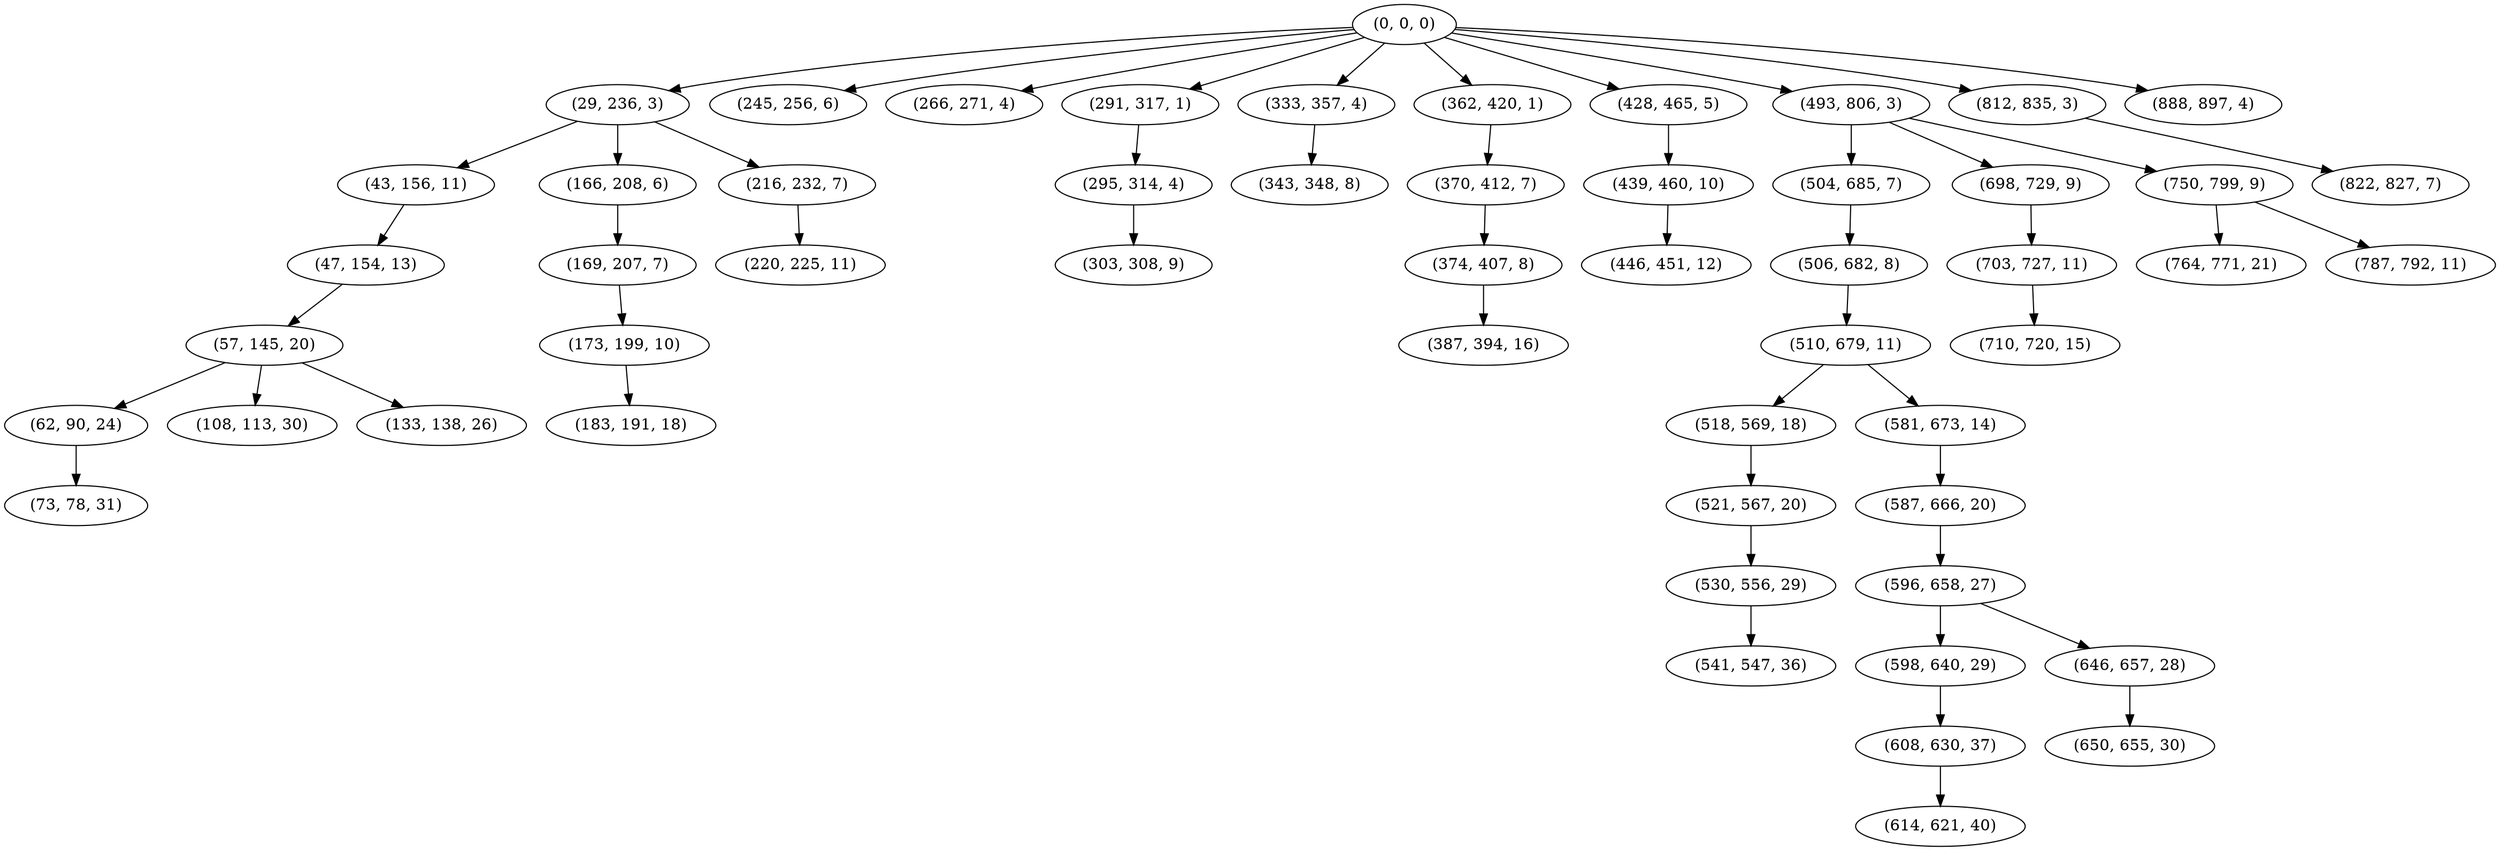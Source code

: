 digraph tree {
    "(0, 0, 0)";
    "(29, 236, 3)";
    "(43, 156, 11)";
    "(47, 154, 13)";
    "(57, 145, 20)";
    "(62, 90, 24)";
    "(73, 78, 31)";
    "(108, 113, 30)";
    "(133, 138, 26)";
    "(166, 208, 6)";
    "(169, 207, 7)";
    "(173, 199, 10)";
    "(183, 191, 18)";
    "(216, 232, 7)";
    "(220, 225, 11)";
    "(245, 256, 6)";
    "(266, 271, 4)";
    "(291, 317, 1)";
    "(295, 314, 4)";
    "(303, 308, 9)";
    "(333, 357, 4)";
    "(343, 348, 8)";
    "(362, 420, 1)";
    "(370, 412, 7)";
    "(374, 407, 8)";
    "(387, 394, 16)";
    "(428, 465, 5)";
    "(439, 460, 10)";
    "(446, 451, 12)";
    "(493, 806, 3)";
    "(504, 685, 7)";
    "(506, 682, 8)";
    "(510, 679, 11)";
    "(518, 569, 18)";
    "(521, 567, 20)";
    "(530, 556, 29)";
    "(541, 547, 36)";
    "(581, 673, 14)";
    "(587, 666, 20)";
    "(596, 658, 27)";
    "(598, 640, 29)";
    "(608, 630, 37)";
    "(614, 621, 40)";
    "(646, 657, 28)";
    "(650, 655, 30)";
    "(698, 729, 9)";
    "(703, 727, 11)";
    "(710, 720, 15)";
    "(750, 799, 9)";
    "(764, 771, 21)";
    "(787, 792, 11)";
    "(812, 835, 3)";
    "(822, 827, 7)";
    "(888, 897, 4)";
    "(0, 0, 0)" -> "(29, 236, 3)";
    "(0, 0, 0)" -> "(245, 256, 6)";
    "(0, 0, 0)" -> "(266, 271, 4)";
    "(0, 0, 0)" -> "(291, 317, 1)";
    "(0, 0, 0)" -> "(333, 357, 4)";
    "(0, 0, 0)" -> "(362, 420, 1)";
    "(0, 0, 0)" -> "(428, 465, 5)";
    "(0, 0, 0)" -> "(493, 806, 3)";
    "(0, 0, 0)" -> "(812, 835, 3)";
    "(0, 0, 0)" -> "(888, 897, 4)";
    "(29, 236, 3)" -> "(43, 156, 11)";
    "(29, 236, 3)" -> "(166, 208, 6)";
    "(29, 236, 3)" -> "(216, 232, 7)";
    "(43, 156, 11)" -> "(47, 154, 13)";
    "(47, 154, 13)" -> "(57, 145, 20)";
    "(57, 145, 20)" -> "(62, 90, 24)";
    "(57, 145, 20)" -> "(108, 113, 30)";
    "(57, 145, 20)" -> "(133, 138, 26)";
    "(62, 90, 24)" -> "(73, 78, 31)";
    "(166, 208, 6)" -> "(169, 207, 7)";
    "(169, 207, 7)" -> "(173, 199, 10)";
    "(173, 199, 10)" -> "(183, 191, 18)";
    "(216, 232, 7)" -> "(220, 225, 11)";
    "(291, 317, 1)" -> "(295, 314, 4)";
    "(295, 314, 4)" -> "(303, 308, 9)";
    "(333, 357, 4)" -> "(343, 348, 8)";
    "(362, 420, 1)" -> "(370, 412, 7)";
    "(370, 412, 7)" -> "(374, 407, 8)";
    "(374, 407, 8)" -> "(387, 394, 16)";
    "(428, 465, 5)" -> "(439, 460, 10)";
    "(439, 460, 10)" -> "(446, 451, 12)";
    "(493, 806, 3)" -> "(504, 685, 7)";
    "(493, 806, 3)" -> "(698, 729, 9)";
    "(493, 806, 3)" -> "(750, 799, 9)";
    "(504, 685, 7)" -> "(506, 682, 8)";
    "(506, 682, 8)" -> "(510, 679, 11)";
    "(510, 679, 11)" -> "(518, 569, 18)";
    "(510, 679, 11)" -> "(581, 673, 14)";
    "(518, 569, 18)" -> "(521, 567, 20)";
    "(521, 567, 20)" -> "(530, 556, 29)";
    "(530, 556, 29)" -> "(541, 547, 36)";
    "(581, 673, 14)" -> "(587, 666, 20)";
    "(587, 666, 20)" -> "(596, 658, 27)";
    "(596, 658, 27)" -> "(598, 640, 29)";
    "(596, 658, 27)" -> "(646, 657, 28)";
    "(598, 640, 29)" -> "(608, 630, 37)";
    "(608, 630, 37)" -> "(614, 621, 40)";
    "(646, 657, 28)" -> "(650, 655, 30)";
    "(698, 729, 9)" -> "(703, 727, 11)";
    "(703, 727, 11)" -> "(710, 720, 15)";
    "(750, 799, 9)" -> "(764, 771, 21)";
    "(750, 799, 9)" -> "(787, 792, 11)";
    "(812, 835, 3)" -> "(822, 827, 7)";
}
